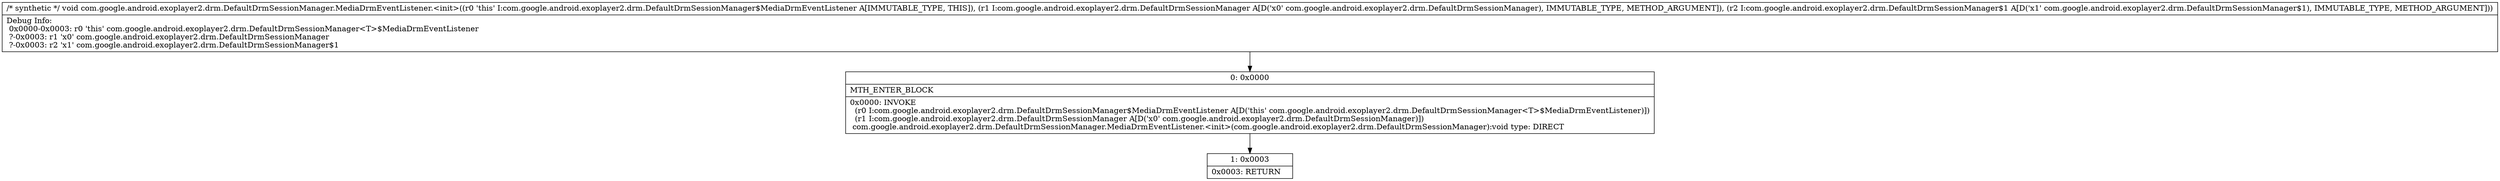digraph "CFG forcom.google.android.exoplayer2.drm.DefaultDrmSessionManager.MediaDrmEventListener.\<init\>(Lcom\/google\/android\/exoplayer2\/drm\/DefaultDrmSessionManager;Lcom\/google\/android\/exoplayer2\/drm\/DefaultDrmSessionManager$1;)V" {
Node_0 [shape=record,label="{0\:\ 0x0000|MTH_ENTER_BLOCK\l|0x0000: INVOKE  \l  (r0 I:com.google.android.exoplayer2.drm.DefaultDrmSessionManager$MediaDrmEventListener A[D('this' com.google.android.exoplayer2.drm.DefaultDrmSessionManager\<T\>$MediaDrmEventListener)])\l  (r1 I:com.google.android.exoplayer2.drm.DefaultDrmSessionManager A[D('x0' com.google.android.exoplayer2.drm.DefaultDrmSessionManager)])\l com.google.android.exoplayer2.drm.DefaultDrmSessionManager.MediaDrmEventListener.\<init\>(com.google.android.exoplayer2.drm.DefaultDrmSessionManager):void type: DIRECT \l}"];
Node_1 [shape=record,label="{1\:\ 0x0003|0x0003: RETURN   \l}"];
MethodNode[shape=record,label="{\/* synthetic *\/ void com.google.android.exoplayer2.drm.DefaultDrmSessionManager.MediaDrmEventListener.\<init\>((r0 'this' I:com.google.android.exoplayer2.drm.DefaultDrmSessionManager$MediaDrmEventListener A[IMMUTABLE_TYPE, THIS]), (r1 I:com.google.android.exoplayer2.drm.DefaultDrmSessionManager A[D('x0' com.google.android.exoplayer2.drm.DefaultDrmSessionManager), IMMUTABLE_TYPE, METHOD_ARGUMENT]), (r2 I:com.google.android.exoplayer2.drm.DefaultDrmSessionManager$1 A[D('x1' com.google.android.exoplayer2.drm.DefaultDrmSessionManager$1), IMMUTABLE_TYPE, METHOD_ARGUMENT]))  | Debug Info:\l  0x0000\-0x0003: r0 'this' com.google.android.exoplayer2.drm.DefaultDrmSessionManager\<T\>$MediaDrmEventListener\l  ?\-0x0003: r1 'x0' com.google.android.exoplayer2.drm.DefaultDrmSessionManager\l  ?\-0x0003: r2 'x1' com.google.android.exoplayer2.drm.DefaultDrmSessionManager$1\l}"];
MethodNode -> Node_0;
Node_0 -> Node_1;
}

